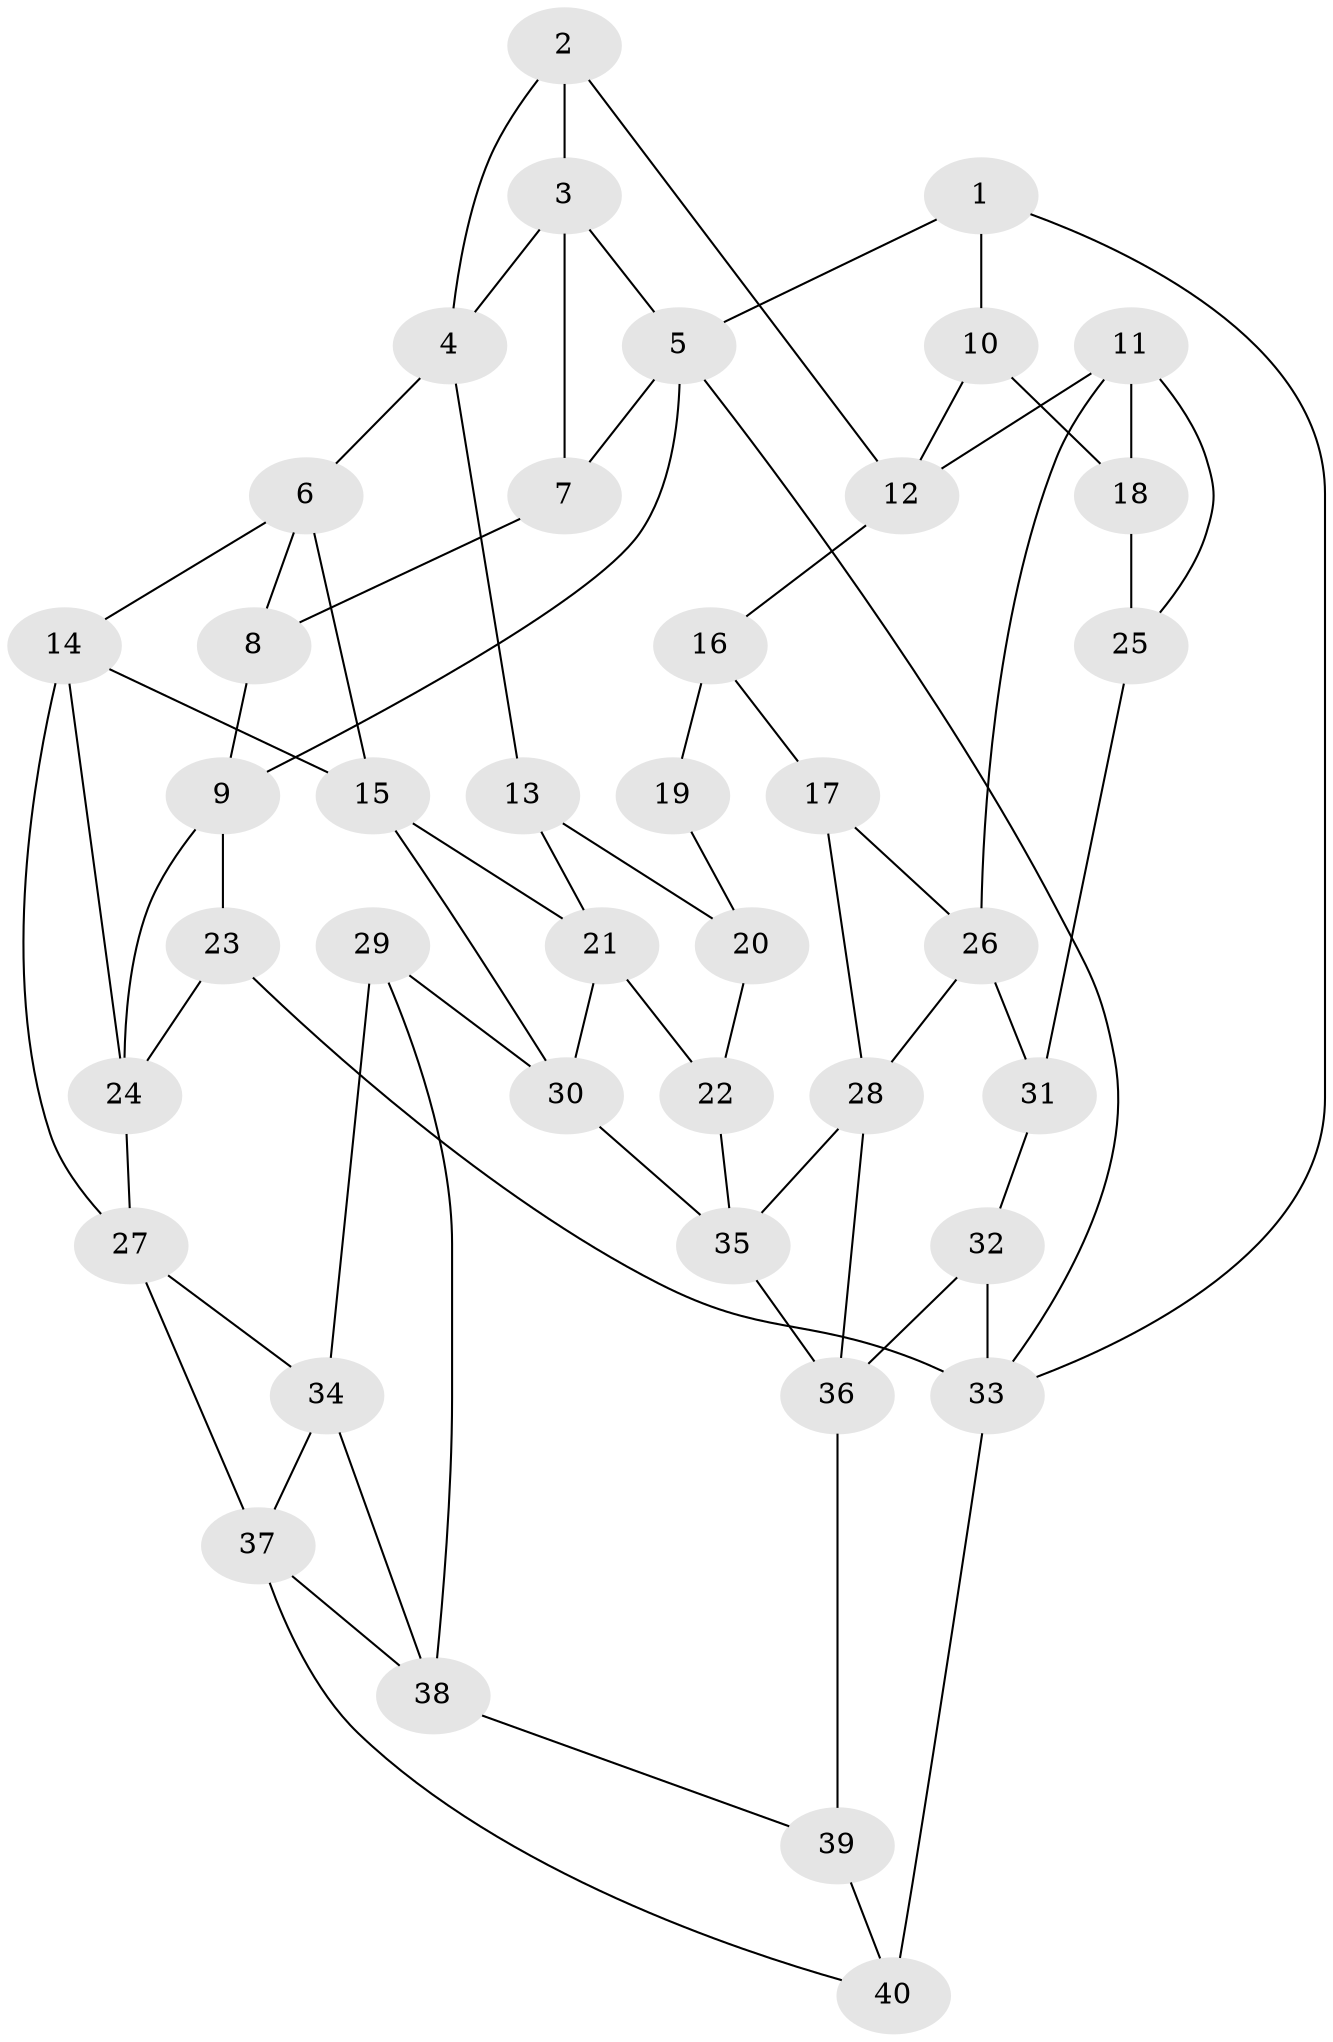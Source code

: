// original degree distribution, {3: 0.025, 4: 0.225, 5: 0.55, 6: 0.2}
// Generated by graph-tools (version 1.1) at 2025/03/03/09/25 03:03:12]
// undirected, 40 vertices, 71 edges
graph export_dot {
graph [start="1"]
  node [color=gray90,style=filled];
  1;
  2;
  3;
  4;
  5;
  6;
  7;
  8;
  9;
  10;
  11;
  12;
  13;
  14;
  15;
  16;
  17;
  18;
  19;
  20;
  21;
  22;
  23;
  24;
  25;
  26;
  27;
  28;
  29;
  30;
  31;
  32;
  33;
  34;
  35;
  36;
  37;
  38;
  39;
  40;
  1 -- 5 [weight=1.0];
  1 -- 10 [weight=2.0];
  1 -- 33 [weight=1.0];
  2 -- 3 [weight=1.0];
  2 -- 4 [weight=1.0];
  2 -- 12 [weight=1.0];
  3 -- 4 [weight=1.0];
  3 -- 5 [weight=1.0];
  3 -- 7 [weight=1.0];
  4 -- 6 [weight=1.0];
  4 -- 13 [weight=1.0];
  5 -- 7 [weight=1.0];
  5 -- 9 [weight=1.0];
  5 -- 33 [weight=1.0];
  6 -- 8 [weight=1.0];
  6 -- 14 [weight=1.0];
  6 -- 15 [weight=1.0];
  7 -- 8 [weight=2.0];
  8 -- 9 [weight=1.0];
  9 -- 23 [weight=1.0];
  9 -- 24 [weight=1.0];
  10 -- 12 [weight=1.0];
  10 -- 18 [weight=2.0];
  11 -- 12 [weight=1.0];
  11 -- 18 [weight=1.0];
  11 -- 25 [weight=1.0];
  11 -- 26 [weight=1.0];
  12 -- 16 [weight=1.0];
  13 -- 20 [weight=1.0];
  13 -- 21 [weight=1.0];
  14 -- 15 [weight=1.0];
  14 -- 24 [weight=1.0];
  14 -- 27 [weight=1.0];
  15 -- 21 [weight=1.0];
  15 -- 30 [weight=1.0];
  16 -- 17 [weight=1.0];
  16 -- 19 [weight=2.0];
  17 -- 26 [weight=1.0];
  17 -- 28 [weight=1.0];
  18 -- 25 [weight=1.0];
  19 -- 20 [weight=2.0];
  20 -- 22 [weight=1.0];
  21 -- 22 [weight=1.0];
  21 -- 30 [weight=1.0];
  22 -- 35 [weight=1.0];
  23 -- 24 [weight=1.0];
  23 -- 33 [weight=1.0];
  24 -- 27 [weight=1.0];
  25 -- 31 [weight=2.0];
  26 -- 28 [weight=1.0];
  26 -- 31 [weight=1.0];
  27 -- 34 [weight=1.0];
  27 -- 37 [weight=1.0];
  28 -- 35 [weight=1.0];
  28 -- 36 [weight=1.0];
  29 -- 30 [weight=1.0];
  29 -- 34 [weight=1.0];
  29 -- 38 [weight=1.0];
  30 -- 35 [weight=1.0];
  31 -- 32 [weight=1.0];
  32 -- 33 [weight=1.0];
  32 -- 36 [weight=1.0];
  33 -- 40 [weight=2.0];
  34 -- 37 [weight=1.0];
  34 -- 38 [weight=1.0];
  35 -- 36 [weight=1.0];
  36 -- 39 [weight=1.0];
  37 -- 38 [weight=1.0];
  37 -- 40 [weight=1.0];
  38 -- 39 [weight=1.0];
  39 -- 40 [weight=1.0];
}
